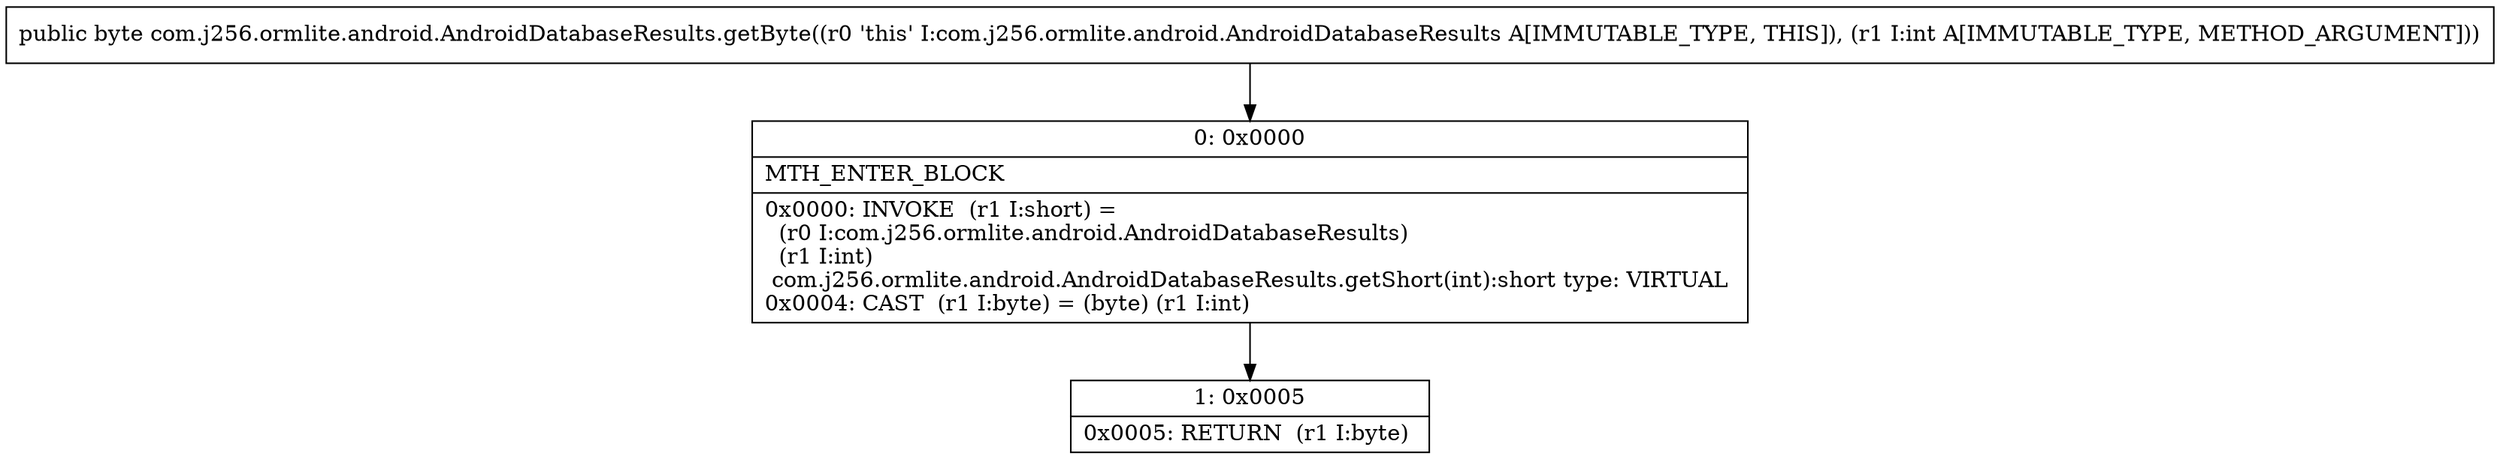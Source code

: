 digraph "CFG forcom.j256.ormlite.android.AndroidDatabaseResults.getByte(I)B" {
Node_0 [shape=record,label="{0\:\ 0x0000|MTH_ENTER_BLOCK\l|0x0000: INVOKE  (r1 I:short) = \l  (r0 I:com.j256.ormlite.android.AndroidDatabaseResults)\l  (r1 I:int)\l com.j256.ormlite.android.AndroidDatabaseResults.getShort(int):short type: VIRTUAL \l0x0004: CAST  (r1 I:byte) = (byte) (r1 I:int) \l}"];
Node_1 [shape=record,label="{1\:\ 0x0005|0x0005: RETURN  (r1 I:byte) \l}"];
MethodNode[shape=record,label="{public byte com.j256.ormlite.android.AndroidDatabaseResults.getByte((r0 'this' I:com.j256.ormlite.android.AndroidDatabaseResults A[IMMUTABLE_TYPE, THIS]), (r1 I:int A[IMMUTABLE_TYPE, METHOD_ARGUMENT])) }"];
MethodNode -> Node_0;
Node_0 -> Node_1;
}

